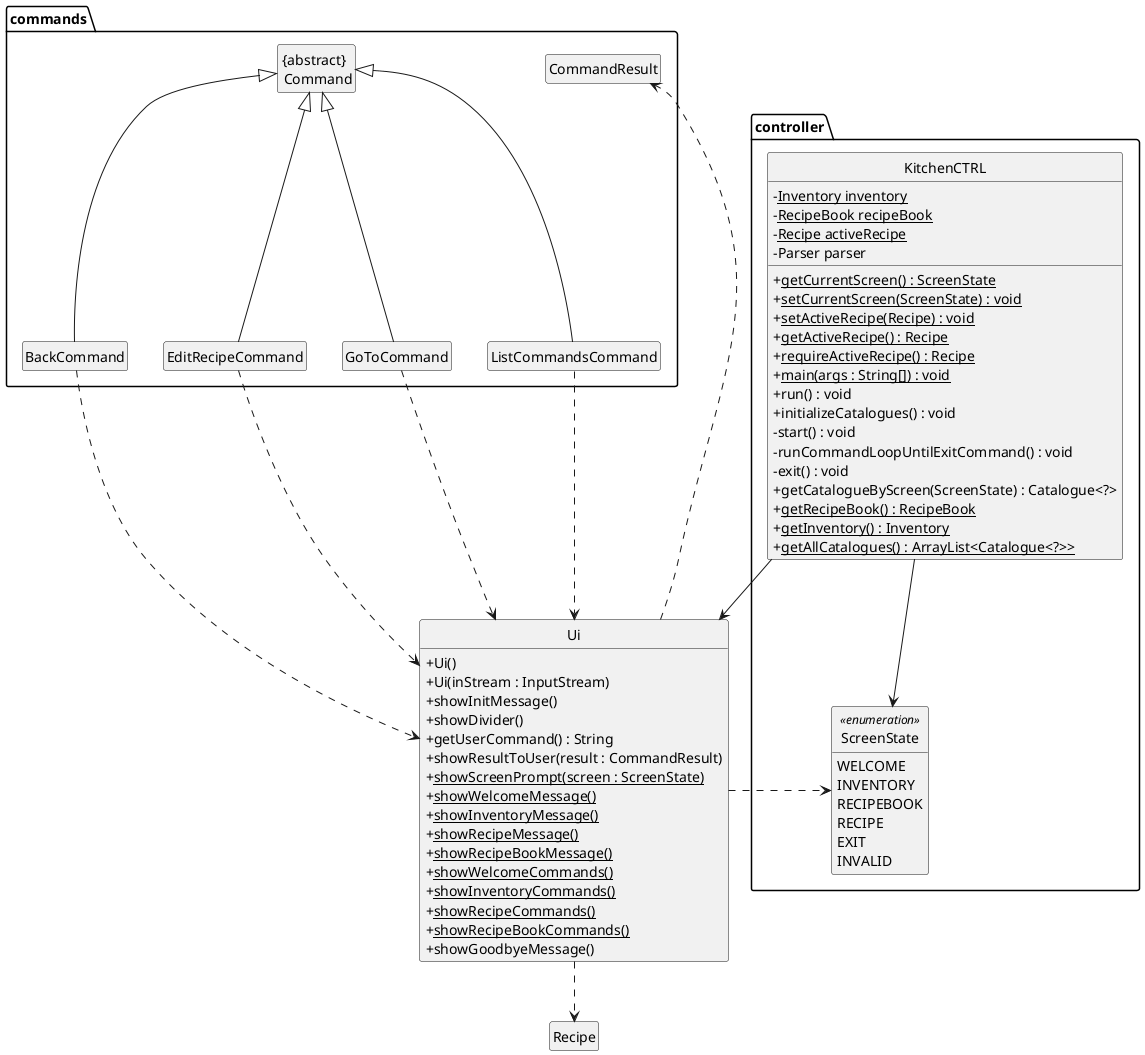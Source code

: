 @startuml
hide circle
hide empty members
skinparam classAttributeIconSize 0

class Ui {
    +Ui()
    +Ui(inStream : InputStream)
    +showInitMessage()
    +showDivider()
    +getUserCommand() : String
    +showResultToUser(result : CommandResult)
    +<u>showScreenPrompt(screen : ScreenState)
    +<u>showWelcomeMessage()
    +<u>showInventoryMessage()
    +<u>showRecipeMessage()
    +<u>showRecipeBookMessage()
    +<u>showWelcomeCommands()
    +<u>showInventoryCommands()
    +<u>showRecipeCommands()
    +<u>showRecipeBookCommands()
    +showGoodbyeMessage()
}

package controller {
    class KitchenCTRL {
        - <u>Inventory inventory
        - <u>RecipeBook recipeBook
        - <u>Recipe activeRecipe
        - Parser parser

        + <u>getCurrentScreen() : ScreenState
        + <u>setCurrentScreen(ScreenState) : void
        + <u>setActiveRecipe(Recipe) : void
        + <u>getActiveRecipe() : Recipe
        + <u>requireActiveRecipe() : Recipe
        + <u>main(args : String[]) : void
        + run() : void
        + initializeCatalogues() : void
        - start() : void
        - runCommandLoopUntilExitCommand() : void
        - exit() : void
        + getCatalogueByScreen(ScreenState) : Catalogue<?>
        + <u>getRecipeBook() : RecipeBook
        + <u>getInventory() : Inventory
        + <u>getAllCatalogues() : ArrayList<Catalogue<?>>
    }

enum ScreenState <<enumeration>> {
    WELCOME
    INVENTORY
    RECIPEBOOK
    RECIPE
    EXIT
    INVALID
}
}

package commands {

    class "{abstract} \n Command" as Command {
    }

    class BackCommand {
    }

    class EditRecipeCommand {
    }

    class GoToCommand {
    }

    class ListCommandsCommand {
    }

    class CommandResult {
    }

    Command <|-- BackCommand
    Command <|-- EditRecipeCommand
    Command <|-- GoToCommand
    Command <|-- ListCommandsCommand
}

class Recipe {
}

KitchenCTRL --> Ui
KitchenCTRL --> controller.ScreenState
BackCommand ..> Ui
EditRecipeCommand ..> Ui
GoToCommand ..> Ui
ListCommandsCommand ..> Ui

Ui ..> CommandResult
Ui ..> Recipe
Ui ..> controller.ScreenState
@enduml